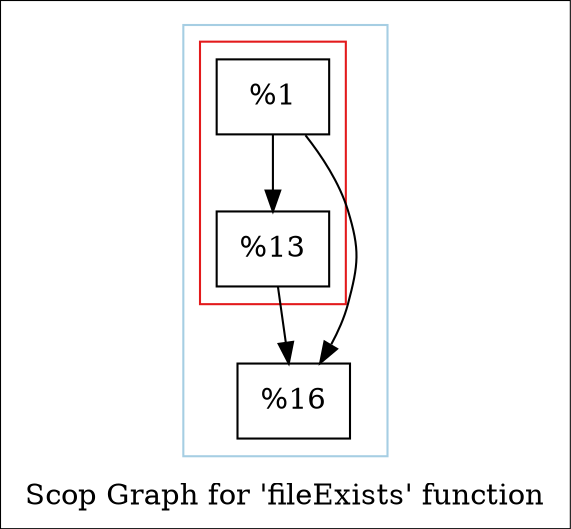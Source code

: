 digraph "Scop Graph for 'fileExists' function" {
	label="Scop Graph for 'fileExists' function";

	Node0x1808c80 [shape=record,label="{%1}"];
	Node0x1808c80 -> Node0x18dd060;
	Node0x1808c80 -> Node0x15b9750;
	Node0x18dd060 [shape=record,label="{%13}"];
	Node0x18dd060 -> Node0x15b9750;
	Node0x15b9750 [shape=record,label="{%16}"];
	colorscheme = "paired12"
        subgraph cluster_0x1967160 {
          label = "";
          style = solid;
          color = 1
          subgraph cluster_0x1967310 {
            label = "";
            style = solid;
            color = 6
            Node0x1808c80;
            Node0x18dd060;
          }
          Node0x15b9750;
        }
}
